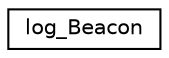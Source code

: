 digraph "Graphical Class Hierarchy"
{
 // INTERACTIVE_SVG=YES
  edge [fontname="Helvetica",fontsize="10",labelfontname="Helvetica",labelfontsize="10"];
  node [fontname="Helvetica",fontsize="10",shape=record];
  rankdir="LR";
  Node1 [label="log_Beacon",height=0.2,width=0.4,color="black", fillcolor="white", style="filled",URL="$structlog__Beacon.html"];
}
